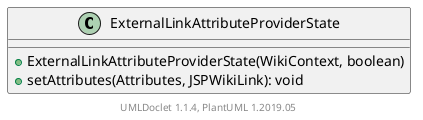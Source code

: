 @startuml

    class ExternalLinkAttributeProviderState [[ExternalLinkAttributeProviderState.html]] {
        +ExternalLinkAttributeProviderState(WikiContext, boolean)
        +setAttributes(Attributes, JSPWikiLink): void
    }


    center footer UMLDoclet 1.1.4, PlantUML 1.2019.05
@enduml
